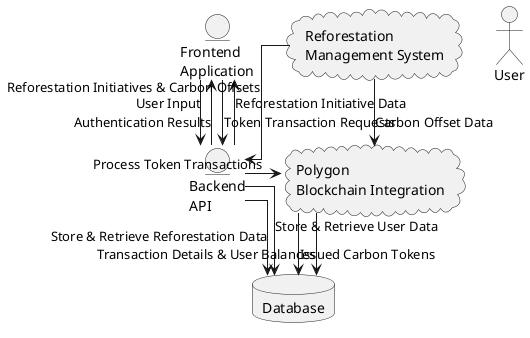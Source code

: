 @startuml

skinparam linetype ortho

actor User

entity "Frontend\nApplication" as Frontend
entity "Backend\nAPI" as Backend
database "Database"
cloud "Polygon\nBlockchain Integration" as Polygon
cloud "Reforestation\nManagement System" as Reforestation

Frontend -down-> Backend : User Input
Backend -right-> Database : Store & Retrieve User Data
Backend -up-> Frontend : Authentication Results

Reforestation -down-> Polygon : Carbon Offset Data
Polygon -down-> Database : Issued Carbon Tokens

Frontend -down-> Backend : Token Transaction Requests
Backend -right-> Polygon : Process Token Transactions
Polygon -down-> Database : Transaction Details & User Balances

Reforestation -down-> Backend : Reforestation Initiatives & Carbon Offsets
Backend -right-> Database : Store & Retrieve Reforestation Data
Backend -up-> Frontend : Reforestation Initiative Data

@enduml
